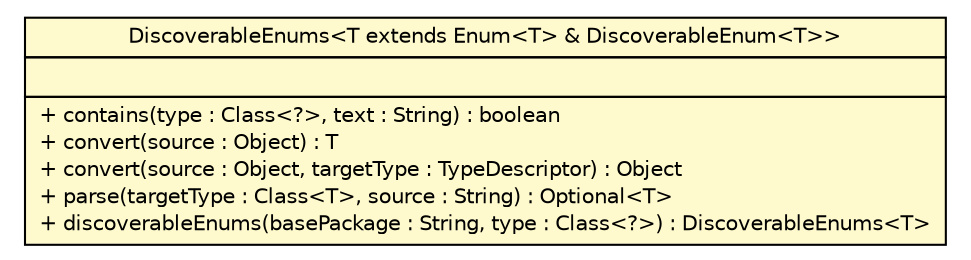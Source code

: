#!/usr/local/bin/dot
#
# Class diagram 
# Generated by UMLGraph version R5_6-24-gf6e263 (http://www.umlgraph.org/)
#

digraph G {
	edge [fontname="Helvetica",fontsize=10,labelfontname="Helvetica",labelfontsize=10];
	node [fontname="Helvetica",fontsize=10,shape=plaintext];
	nodesep=0.25;
	ranksep=0.5;
	// com.yirendai.oss.lib.common.DiscoverableEnums<T extends java.lang.Enum<T> & com.yirendai.oss.lib.common.DiscoverableEnum<T>>
	c2398 [label=<<table title="com.yirendai.oss.lib.common.DiscoverableEnums" border="0" cellborder="1" cellspacing="0" cellpadding="2" port="p" bgcolor="lemonChiffon" href="./DiscoverableEnums.html">
		<tr><td><table border="0" cellspacing="0" cellpadding="1">
<tr><td align="center" balign="center"> DiscoverableEnums&lt;T extends Enum&lt;T&gt; &amp; DiscoverableEnum&lt;T&gt;&gt; </td></tr>
		</table></td></tr>
		<tr><td><table border="0" cellspacing="0" cellpadding="1">
<tr><td align="left" balign="left">  </td></tr>
		</table></td></tr>
		<tr><td><table border="0" cellspacing="0" cellpadding="1">
<tr><td align="left" balign="left"> + contains(type : Class&lt;?&gt;, text : String) : boolean </td></tr>
<tr><td align="left" balign="left"> + convert(source : Object) : T </td></tr>
<tr><td align="left" balign="left"> + convert(source : Object, targetType : TypeDescriptor) : Object </td></tr>
<tr><td align="left" balign="left"> + parse(targetType : Class&lt;T&gt;, source : String) : Optional&lt;T&gt; </td></tr>
<tr><td align="left" balign="left"> + discoverableEnums(basePackage : String, type : Class&lt;?&gt;) : DiscoverableEnums&lt;T&gt; </td></tr>
		</table></td></tr>
		</table>>, URL="./DiscoverableEnums.html", fontname="Helvetica", fontcolor="black", fontsize=10.0];
}

